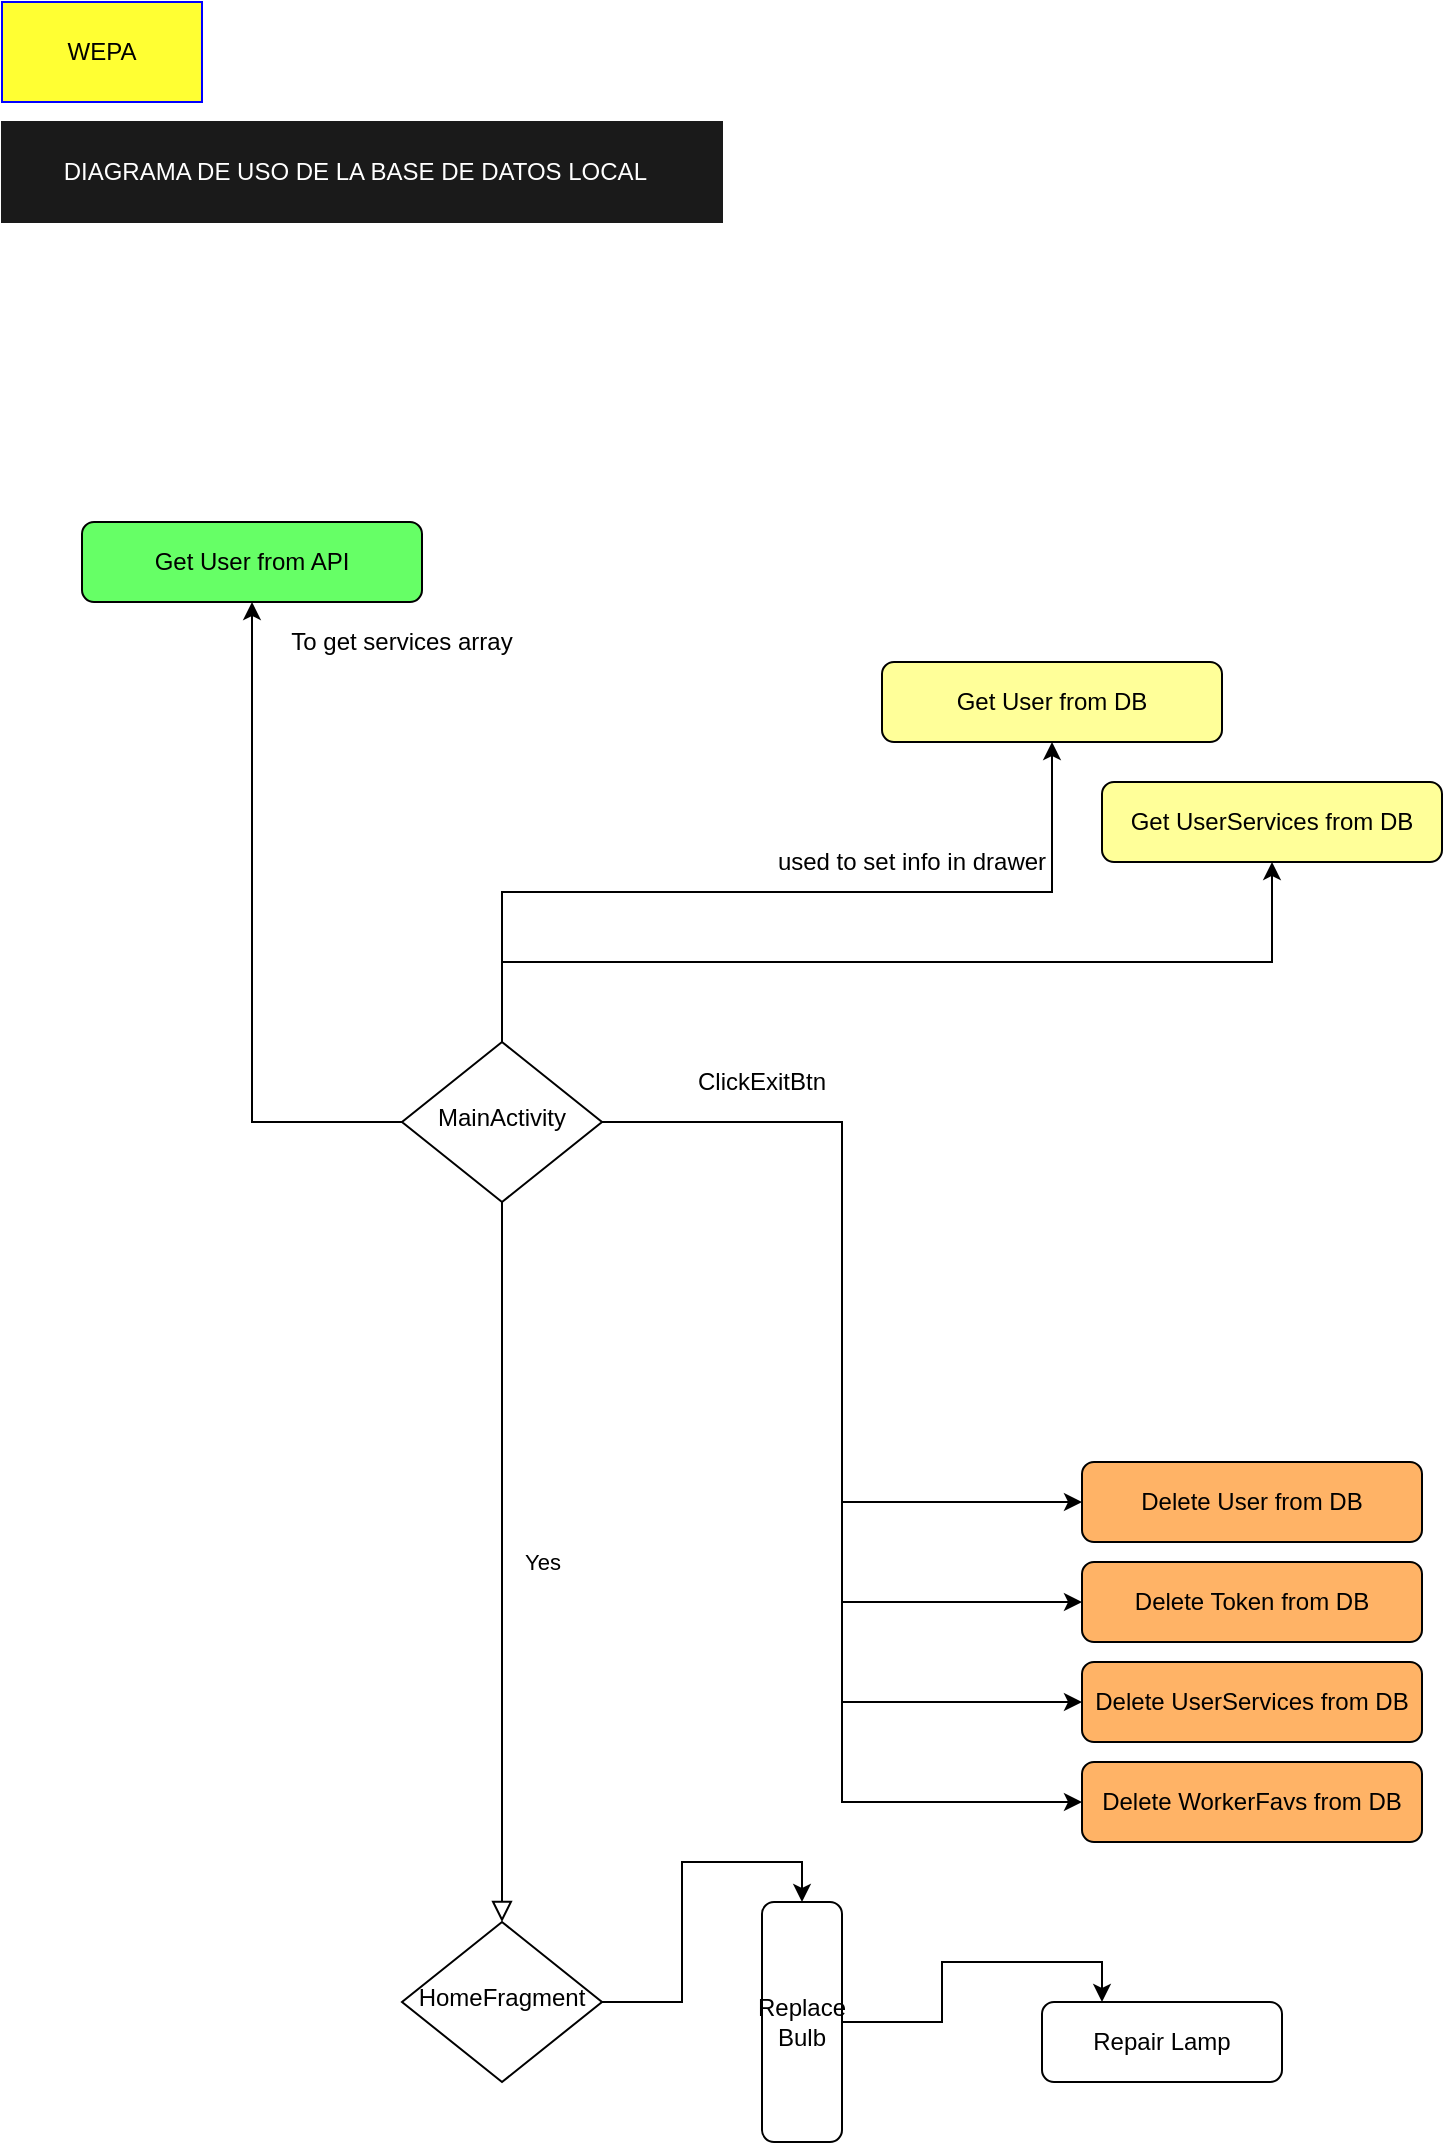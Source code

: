 <mxfile version="14.9.2" type="github">
  <diagram id="C5RBs43oDa-KdzZeNtuy" name="Page-1">
    <mxGraphModel dx="526" dy="461" grid="1" gridSize="10" guides="1" tooltips="1" connect="1" arrows="1" fold="1" page="1" pageScale="1" pageWidth="827" pageHeight="1169" math="0" shadow="0">
      <root>
        <mxCell id="WIyWlLk6GJQsqaUBKTNV-0" />
        <mxCell id="WIyWlLk6GJQsqaUBKTNV-1" parent="WIyWlLk6GJQsqaUBKTNV-0" />
        <mxCell id="WIyWlLk6GJQsqaUBKTNV-3" value="Delete User from DB" style="rounded=1;whiteSpace=wrap;html=1;fontSize=12;glass=0;strokeWidth=1;shadow=0;fillColor=#FFB366;" parent="WIyWlLk6GJQsqaUBKTNV-1" vertex="1">
          <mxGeometry x="590" y="760" width="170" height="40" as="geometry" />
        </mxCell>
        <mxCell id="WIyWlLk6GJQsqaUBKTNV-4" value="Yes" style="rounded=0;html=1;jettySize=auto;orthogonalLoop=1;fontSize=11;endArrow=block;endFill=0;endSize=8;strokeWidth=1;shadow=0;labelBackgroundColor=none;edgeStyle=orthogonalEdgeStyle;" parent="WIyWlLk6GJQsqaUBKTNV-1" source="WIyWlLk6GJQsqaUBKTNV-6" target="WIyWlLk6GJQsqaUBKTNV-10" edge="1">
          <mxGeometry y="20" relative="1" as="geometry">
            <mxPoint as="offset" />
          </mxGeometry>
        </mxCell>
        <mxCell id="9ObA-r5YVSNMlyWjQuQe-1" style="edgeStyle=orthogonalEdgeStyle;rounded=0;orthogonalLoop=1;jettySize=auto;html=1;entryX=0;entryY=0.5;entryDx=0;entryDy=0;exitX=1;exitY=0.5;exitDx=0;exitDy=0;" edge="1" parent="WIyWlLk6GJQsqaUBKTNV-1" source="WIyWlLk6GJQsqaUBKTNV-6" target="WIyWlLk6GJQsqaUBKTNV-3">
          <mxGeometry relative="1" as="geometry">
            <mxPoint x="295" y="490" as="sourcePoint" />
            <Array as="points">
              <mxPoint x="470" y="590" />
              <mxPoint x="470" y="780" />
            </Array>
          </mxGeometry>
        </mxCell>
        <mxCell id="9ObA-r5YVSNMlyWjQuQe-2" style="edgeStyle=orthogonalEdgeStyle;rounded=0;orthogonalLoop=1;jettySize=auto;html=1;" edge="1" parent="WIyWlLk6GJQsqaUBKTNV-1" source="WIyWlLk6GJQsqaUBKTNV-6" target="WIyWlLk6GJQsqaUBKTNV-7">
          <mxGeometry relative="1" as="geometry">
            <Array as="points">
              <mxPoint x="470" y="590" />
              <mxPoint x="470" y="830" />
            </Array>
          </mxGeometry>
        </mxCell>
        <mxCell id="9ObA-r5YVSNMlyWjQuQe-10" style="edgeStyle=orthogonalEdgeStyle;rounded=0;orthogonalLoop=1;jettySize=auto;html=1;entryX=0;entryY=0.5;entryDx=0;entryDy=0;" edge="1" parent="WIyWlLk6GJQsqaUBKTNV-1" source="WIyWlLk6GJQsqaUBKTNV-6" target="9ObA-r5YVSNMlyWjQuQe-9">
          <mxGeometry relative="1" as="geometry">
            <Array as="points">
              <mxPoint x="470" y="590" />
              <mxPoint x="470" y="880" />
            </Array>
          </mxGeometry>
        </mxCell>
        <mxCell id="9ObA-r5YVSNMlyWjQuQe-14" style="edgeStyle=orthogonalEdgeStyle;rounded=0;orthogonalLoop=1;jettySize=auto;html=1;entryX=0;entryY=0.5;entryDx=0;entryDy=0;" edge="1" parent="WIyWlLk6GJQsqaUBKTNV-1" source="WIyWlLk6GJQsqaUBKTNV-6" target="9ObA-r5YVSNMlyWjQuQe-13">
          <mxGeometry relative="1" as="geometry">
            <mxPoint x="580" y="720" as="targetPoint" />
          </mxGeometry>
        </mxCell>
        <mxCell id="9ObA-r5YVSNMlyWjQuQe-18" style="edgeStyle=orthogonalEdgeStyle;rounded=0;orthogonalLoop=1;jettySize=auto;html=1;exitX=0.5;exitY=0;exitDx=0;exitDy=0;entryX=0.5;entryY=1;entryDx=0;entryDy=0;" edge="1" parent="WIyWlLk6GJQsqaUBKTNV-1" source="WIyWlLk6GJQsqaUBKTNV-6" target="9ObA-r5YVSNMlyWjQuQe-16">
          <mxGeometry relative="1" as="geometry" />
        </mxCell>
        <mxCell id="9ObA-r5YVSNMlyWjQuQe-20" style="edgeStyle=orthogonalEdgeStyle;rounded=0;orthogonalLoop=1;jettySize=auto;html=1;entryX=0.5;entryY=1;entryDx=0;entryDy=0;" edge="1" parent="WIyWlLk6GJQsqaUBKTNV-1" source="WIyWlLk6GJQsqaUBKTNV-6" target="9ObA-r5YVSNMlyWjQuQe-19">
          <mxGeometry relative="1" as="geometry">
            <Array as="points">
              <mxPoint x="300" y="510" />
              <mxPoint x="685" y="510" />
            </Array>
          </mxGeometry>
        </mxCell>
        <mxCell id="9ObA-r5YVSNMlyWjQuQe-23" style="edgeStyle=orthogonalEdgeStyle;rounded=0;orthogonalLoop=1;jettySize=auto;html=1;entryX=0.5;entryY=1;entryDx=0;entryDy=0;" edge="1" parent="WIyWlLk6GJQsqaUBKTNV-1" source="WIyWlLk6GJQsqaUBKTNV-6" target="9ObA-r5YVSNMlyWjQuQe-21">
          <mxGeometry relative="1" as="geometry">
            <mxPoint x="165" y="291" as="targetPoint" />
            <Array as="points">
              <mxPoint x="175" y="590" />
              <mxPoint x="175" y="360" />
            </Array>
          </mxGeometry>
        </mxCell>
        <mxCell id="WIyWlLk6GJQsqaUBKTNV-6" value="MainActivity" style="rhombus;whiteSpace=wrap;html=1;shadow=0;fontFamily=Helvetica;fontSize=12;align=center;strokeWidth=1;spacing=6;spacingTop=-4;" parent="WIyWlLk6GJQsqaUBKTNV-1" vertex="1">
          <mxGeometry x="250" y="550" width="100" height="80" as="geometry" />
        </mxCell>
        <mxCell id="WIyWlLk6GJQsqaUBKTNV-7" value="Delete Token from DB" style="rounded=1;whiteSpace=wrap;html=1;fontSize=12;glass=0;strokeWidth=1;shadow=0;fillColor=#FFB366;" parent="WIyWlLk6GJQsqaUBKTNV-1" vertex="1">
          <mxGeometry x="590" y="810" width="170" height="40" as="geometry" />
        </mxCell>
        <mxCell id="9ObA-r5YVSNMlyWjQuQe-3" style="edgeStyle=orthogonalEdgeStyle;rounded=0;orthogonalLoop=1;jettySize=auto;html=1;entryX=0.25;entryY=0;entryDx=0;entryDy=0;startArrow=none;" edge="1" parent="WIyWlLk6GJQsqaUBKTNV-1" source="WIyWlLk6GJQsqaUBKTNV-12" target="WIyWlLk6GJQsqaUBKTNV-11">
          <mxGeometry relative="1" as="geometry" />
        </mxCell>
        <mxCell id="9ObA-r5YVSNMlyWjQuQe-4" style="edgeStyle=orthogonalEdgeStyle;rounded=0;orthogonalLoop=1;jettySize=auto;html=1;entryX=0;entryY=0.5;entryDx=0;entryDy=0;" edge="1" parent="WIyWlLk6GJQsqaUBKTNV-1" source="WIyWlLk6GJQsqaUBKTNV-10" target="WIyWlLk6GJQsqaUBKTNV-12">
          <mxGeometry relative="1" as="geometry" />
        </mxCell>
        <mxCell id="WIyWlLk6GJQsqaUBKTNV-10" value="HomeFragment" style="rhombus;whiteSpace=wrap;html=1;shadow=0;fontFamily=Helvetica;fontSize=12;align=center;strokeWidth=1;spacing=6;spacingTop=-4;" parent="WIyWlLk6GJQsqaUBKTNV-1" vertex="1">
          <mxGeometry x="250" y="990" width="100" height="80" as="geometry" />
        </mxCell>
        <mxCell id="WIyWlLk6GJQsqaUBKTNV-11" value="Repair Lamp" style="rounded=1;whiteSpace=wrap;html=1;fontSize=12;glass=0;strokeWidth=1;shadow=0;" parent="WIyWlLk6GJQsqaUBKTNV-1" vertex="1">
          <mxGeometry x="570" y="1030" width="120" height="40" as="geometry" />
        </mxCell>
        <mxCell id="9ObA-r5YVSNMlyWjQuQe-5" value="&lt;font color=&quot;#ffffff&quot;&gt;DIAGRAMA DE USO DE LA BASE DE DATOS LOCAL&amp;nbsp;&amp;nbsp;&lt;/font&gt;" style="text;html=1;strokeColor=#1A1A1A;fillColor=#1A1A1A;align=center;verticalAlign=middle;whiteSpace=wrap;rounded=0;" vertex="1" parent="WIyWlLk6GJQsqaUBKTNV-1">
          <mxGeometry x="50" y="90" width="360" height="50" as="geometry" />
        </mxCell>
        <mxCell id="9ObA-r5YVSNMlyWjQuQe-6" value="WEPA" style="text;html=1;strokeColor=#0000FF;fillColor=#FFFF33;align=center;verticalAlign=middle;whiteSpace=wrap;rounded=0;" vertex="1" parent="WIyWlLk6GJQsqaUBKTNV-1">
          <mxGeometry x="50" y="30" width="100" height="50" as="geometry" />
        </mxCell>
        <mxCell id="9ObA-r5YVSNMlyWjQuQe-8" value="ClickExitBtn" style="text;html=1;strokeColor=none;fillColor=none;align=center;verticalAlign=middle;whiteSpace=wrap;rounded=0;" vertex="1" parent="WIyWlLk6GJQsqaUBKTNV-1">
          <mxGeometry x="400" y="560" width="60" height="20" as="geometry" />
        </mxCell>
        <mxCell id="9ObA-r5YVSNMlyWjQuQe-9" value="Delete UserServices from DB" style="rounded=1;whiteSpace=wrap;html=1;fontSize=12;glass=0;strokeWidth=1;shadow=0;fillColor=#FFB366;" vertex="1" parent="WIyWlLk6GJQsqaUBKTNV-1">
          <mxGeometry x="590" y="860" width="170" height="40" as="geometry" />
        </mxCell>
        <mxCell id="WIyWlLk6GJQsqaUBKTNV-12" value="Replace Bulb" style="rounded=1;whiteSpace=wrap;html=1;fontSize=12;glass=0;strokeWidth=1;shadow=0;direction=south;" parent="WIyWlLk6GJQsqaUBKTNV-1" vertex="1">
          <mxGeometry x="430" y="980" width="40" height="120" as="geometry" />
        </mxCell>
        <mxCell id="9ObA-r5YVSNMlyWjQuQe-13" value="Delete WorkerFavs from DB" style="rounded=1;whiteSpace=wrap;html=1;fontSize=12;glass=0;strokeWidth=1;shadow=0;fillColor=#FFB366;" vertex="1" parent="WIyWlLk6GJQsqaUBKTNV-1">
          <mxGeometry x="590" y="910" width="170" height="40" as="geometry" />
        </mxCell>
        <mxCell id="9ObA-r5YVSNMlyWjQuQe-16" value="Get User from DB" style="rounded=1;whiteSpace=wrap;html=1;fontSize=12;glass=0;strokeWidth=1;shadow=0;fillColor=#FFFF99;" vertex="1" parent="WIyWlLk6GJQsqaUBKTNV-1">
          <mxGeometry x="490" y="360" width="170" height="40" as="geometry" />
        </mxCell>
        <mxCell id="9ObA-r5YVSNMlyWjQuQe-19" value="Get UserServices from DB" style="rounded=1;whiteSpace=wrap;html=1;fontSize=12;glass=0;strokeWidth=1;shadow=0;fillColor=#FFFF99;" vertex="1" parent="WIyWlLk6GJQsqaUBKTNV-1">
          <mxGeometry x="600" y="420" width="170" height="40" as="geometry" />
        </mxCell>
        <mxCell id="9ObA-r5YVSNMlyWjQuQe-21" value="Get User from API" style="rounded=1;whiteSpace=wrap;html=1;fontSize=12;glass=0;strokeWidth=1;shadow=0;fillColor=#66FF66;" vertex="1" parent="WIyWlLk6GJQsqaUBKTNV-1">
          <mxGeometry x="90" y="290" width="170" height="40" as="geometry" />
        </mxCell>
        <mxCell id="9ObA-r5YVSNMlyWjQuQe-24" value="To get services array" style="text;html=1;strokeColor=none;fillColor=none;align=center;verticalAlign=middle;whiteSpace=wrap;rounded=0;" vertex="1" parent="WIyWlLk6GJQsqaUBKTNV-1">
          <mxGeometry x="180" y="340" width="140" height="20" as="geometry" />
        </mxCell>
        <mxCell id="9ObA-r5YVSNMlyWjQuQe-26" value="used to set info in drawer" style="text;html=1;strokeColor=none;fillColor=none;align=center;verticalAlign=middle;whiteSpace=wrap;rounded=0;" vertex="1" parent="WIyWlLk6GJQsqaUBKTNV-1">
          <mxGeometry x="430" y="450" width="150" height="20" as="geometry" />
        </mxCell>
      </root>
    </mxGraphModel>
  </diagram>
</mxfile>
